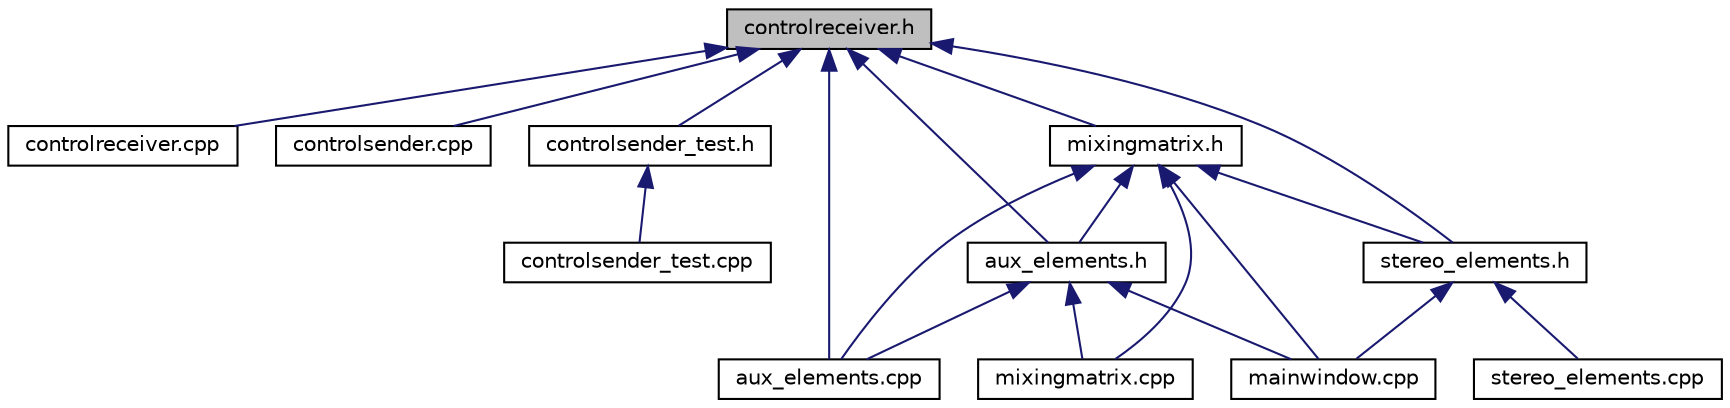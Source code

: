 digraph "controlreceiver.h"
{
 // LATEX_PDF_SIZE
  edge [fontname="Helvetica",fontsize="10",labelfontname="Helvetica",labelfontsize="10"];
  node [fontname="Helvetica",fontsize="10",shape=record];
  Node1 [label="controlreceiver.h",height=0.2,width=0.4,color="black", fillcolor="grey75", style="filled", fontcolor="black",tooltip=" "];
  Node1 -> Node2 [dir="back",color="midnightblue",fontsize="10",style="solid",fontname="Helvetica"];
  Node2 [label="controlreceiver.cpp",height=0.2,width=0.4,color="black", fillcolor="white", style="filled",URL="$d8/d8d/controlreceiver_8cpp.html",tooltip=" "];
  Node1 -> Node3 [dir="back",color="midnightblue",fontsize="10",style="solid",fontname="Helvetica"];
  Node3 [label="controlsender.cpp",height=0.2,width=0.4,color="black", fillcolor="white", style="filled",URL="$d2/d5b/controlsender_8cpp.html",tooltip=" "];
  Node1 -> Node4 [dir="back",color="midnightblue",fontsize="10",style="solid",fontname="Helvetica"];
  Node4 [label="controlsender_test.h",height=0.2,width=0.4,color="black", fillcolor="white", style="filled",URL="$d1/dd8/controlsender__test_8h.html",tooltip=" "];
  Node4 -> Node5 [dir="back",color="midnightblue",fontsize="10",style="solid",fontname="Helvetica"];
  Node5 [label="controlsender_test.cpp",height=0.2,width=0.4,color="black", fillcolor="white", style="filled",URL="$de/da4/controlsender__test_8cpp.html",tooltip=" "];
  Node1 -> Node6 [dir="back",color="midnightblue",fontsize="10",style="solid",fontname="Helvetica"];
  Node6 [label="aux_elements.cpp",height=0.2,width=0.4,color="black", fillcolor="white", style="filled",URL="$d6/db2/aux__elements_8cpp.html",tooltip=" "];
  Node1 -> Node7 [dir="back",color="midnightblue",fontsize="10",style="solid",fontname="Helvetica"];
  Node7 [label="aux_elements.h",height=0.2,width=0.4,color="black", fillcolor="white", style="filled",URL="$d1/d9e/aux__elements_8h.html",tooltip=" "];
  Node7 -> Node8 [dir="back",color="midnightblue",fontsize="10",style="solid",fontname="Helvetica"];
  Node8 [label="mainwindow.cpp",height=0.2,width=0.4,color="black", fillcolor="white", style="filled",URL="$d8/dd9/mainwindow_8cpp.html",tooltip=" "];
  Node7 -> Node6 [dir="back",color="midnightblue",fontsize="10",style="solid",fontname="Helvetica"];
  Node7 -> Node9 [dir="back",color="midnightblue",fontsize="10",style="solid",fontname="Helvetica"];
  Node9 [label="mixingmatrix.cpp",height=0.2,width=0.4,color="black", fillcolor="white", style="filled",URL="$d6/dc8/mixingmatrix_8cpp.html",tooltip=" "];
  Node1 -> Node10 [dir="back",color="midnightblue",fontsize="10",style="solid",fontname="Helvetica"];
  Node10 [label="stereo_elements.h",height=0.2,width=0.4,color="black", fillcolor="white", style="filled",URL="$de/df4/stereo__elements_8h.html",tooltip=" "];
  Node10 -> Node8 [dir="back",color="midnightblue",fontsize="10",style="solid",fontname="Helvetica"];
  Node10 -> Node11 [dir="back",color="midnightblue",fontsize="10",style="solid",fontname="Helvetica"];
  Node11 [label="stereo_elements.cpp",height=0.2,width=0.4,color="black", fillcolor="white", style="filled",URL="$d0/d65/stereo__elements_8cpp.html",tooltip=" "];
  Node1 -> Node12 [dir="back",color="midnightblue",fontsize="10",style="solid",fontname="Helvetica"];
  Node12 [label="mixingmatrix.h",height=0.2,width=0.4,color="black", fillcolor="white", style="filled",URL="$d2/d51/mixingmatrix_8h.html",tooltip=" "];
  Node12 -> Node8 [dir="back",color="midnightblue",fontsize="10",style="solid",fontname="Helvetica"];
  Node12 -> Node6 [dir="back",color="midnightblue",fontsize="10",style="solid",fontname="Helvetica"];
  Node12 -> Node7 [dir="back",color="midnightblue",fontsize="10",style="solid",fontname="Helvetica"];
  Node12 -> Node10 [dir="back",color="midnightblue",fontsize="10",style="solid",fontname="Helvetica"];
  Node12 -> Node9 [dir="back",color="midnightblue",fontsize="10",style="solid",fontname="Helvetica"];
}
